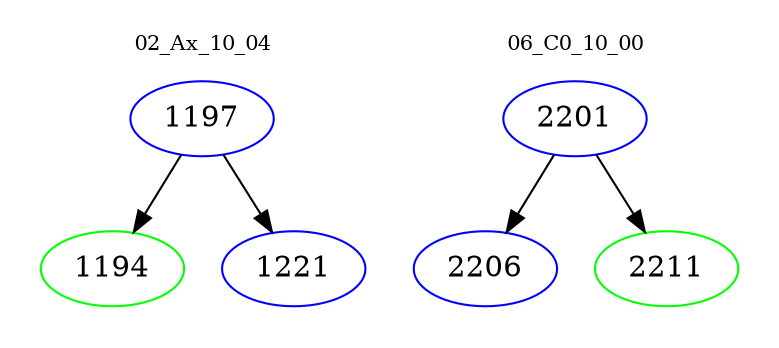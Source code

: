 digraph{
subgraph cluster_0 {
color = white
label = "02_Ax_10_04";
fontsize=10;
T0_1197 [label="1197", color="blue"]
T0_1197 -> T0_1194 [color="black"]
T0_1194 [label="1194", color="green"]
T0_1197 -> T0_1221 [color="black"]
T0_1221 [label="1221", color="blue"]
}
subgraph cluster_1 {
color = white
label = "06_C0_10_00";
fontsize=10;
T1_2201 [label="2201", color="blue"]
T1_2201 -> T1_2206 [color="black"]
T1_2206 [label="2206", color="blue"]
T1_2201 -> T1_2211 [color="black"]
T1_2211 [label="2211", color="green"]
}
}
